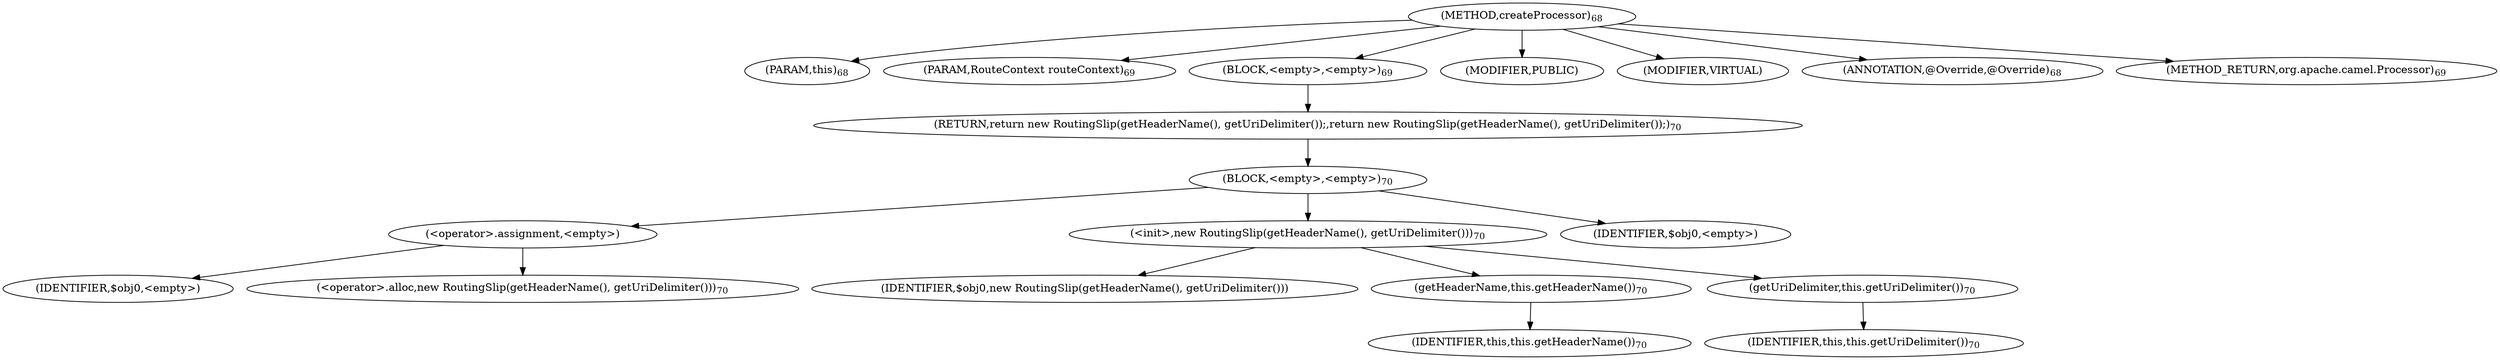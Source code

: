 digraph "createProcessor" {  
"103" [label = <(METHOD,createProcessor)<SUB>68</SUB>> ]
"14" [label = <(PARAM,this)<SUB>68</SUB>> ]
"104" [label = <(PARAM,RouteContext routeContext)<SUB>69</SUB>> ]
"105" [label = <(BLOCK,&lt;empty&gt;,&lt;empty&gt;)<SUB>69</SUB>> ]
"106" [label = <(RETURN,return new RoutingSlip(getHeaderName(), getUriDelimiter());,return new RoutingSlip(getHeaderName(), getUriDelimiter());)<SUB>70</SUB>> ]
"107" [label = <(BLOCK,&lt;empty&gt;,&lt;empty&gt;)<SUB>70</SUB>> ]
"108" [label = <(&lt;operator&gt;.assignment,&lt;empty&gt;)> ]
"109" [label = <(IDENTIFIER,$obj0,&lt;empty&gt;)> ]
"110" [label = <(&lt;operator&gt;.alloc,new RoutingSlip(getHeaderName(), getUriDelimiter()))<SUB>70</SUB>> ]
"111" [label = <(&lt;init&gt;,new RoutingSlip(getHeaderName(), getUriDelimiter()))<SUB>70</SUB>> ]
"112" [label = <(IDENTIFIER,$obj0,new RoutingSlip(getHeaderName(), getUriDelimiter()))> ]
"113" [label = <(getHeaderName,this.getHeaderName())<SUB>70</SUB>> ]
"13" [label = <(IDENTIFIER,this,this.getHeaderName())<SUB>70</SUB>> ]
"114" [label = <(getUriDelimiter,this.getUriDelimiter())<SUB>70</SUB>> ]
"15" [label = <(IDENTIFIER,this,this.getUriDelimiter())<SUB>70</SUB>> ]
"115" [label = <(IDENTIFIER,$obj0,&lt;empty&gt;)> ]
"116" [label = <(MODIFIER,PUBLIC)> ]
"117" [label = <(MODIFIER,VIRTUAL)> ]
"118" [label = <(ANNOTATION,@Override,@Override)<SUB>68</SUB>> ]
"119" [label = <(METHOD_RETURN,org.apache.camel.Processor)<SUB>69</SUB>> ]
  "103" -> "14" 
  "103" -> "104" 
  "103" -> "105" 
  "103" -> "116" 
  "103" -> "117" 
  "103" -> "118" 
  "103" -> "119" 
  "105" -> "106" 
  "106" -> "107" 
  "107" -> "108" 
  "107" -> "111" 
  "107" -> "115" 
  "108" -> "109" 
  "108" -> "110" 
  "111" -> "112" 
  "111" -> "113" 
  "111" -> "114" 
  "113" -> "13" 
  "114" -> "15" 
}
